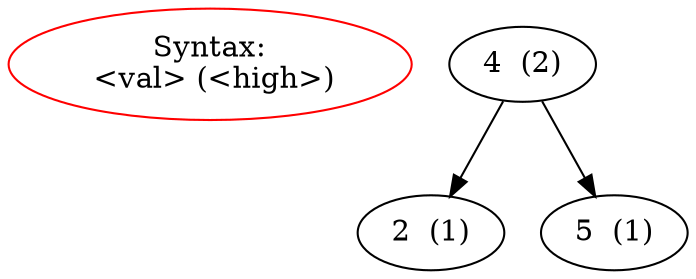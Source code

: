 digraph avlbaum {
legende [label = "Syntax:\n <val> (<high>)", color = "red"]
2
4 [label = "4  (2)"]
5
4 -> 5
2 [label = "2  (1)"]
5 [label = "5  (1)"]
4 -> 2
}
